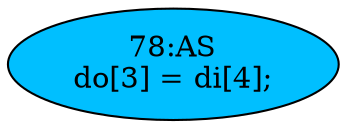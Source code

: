 strict digraph "" {
	node [label="\N"];
	"78:AS"	 [ast="<pyverilog.vparser.ast.Assign object at 0x7fa560c83450>",
		def_var="['do']",
		fillcolor=deepskyblue,
		label="78:AS
do[3] = di[4];",
		statements="[]",
		style=filled,
		typ=Assign,
		use_var="['di']"];
}
